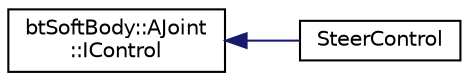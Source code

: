 digraph "Graphical Class Hierarchy"
{
  edge [fontname="Helvetica",fontsize="10",labelfontname="Helvetica",labelfontsize="10"];
  node [fontname="Helvetica",fontsize="10",shape=record];
  rankdir="LR";
  Node1 [label="btSoftBody::AJoint\l::IControl",height=0.2,width=0.4,color="black", fillcolor="white", style="filled",URL="$structbt_soft_body_1_1_a_joint_1_1_i_control.html"];
  Node1 -> Node2 [dir="back",color="midnightblue",fontsize="10",style="solid",fontname="Helvetica"];
  Node2 [label="SteerControl",height=0.2,width=0.4,color="black", fillcolor="white", style="filled",URL="$struct_steer_control.html"];
}
